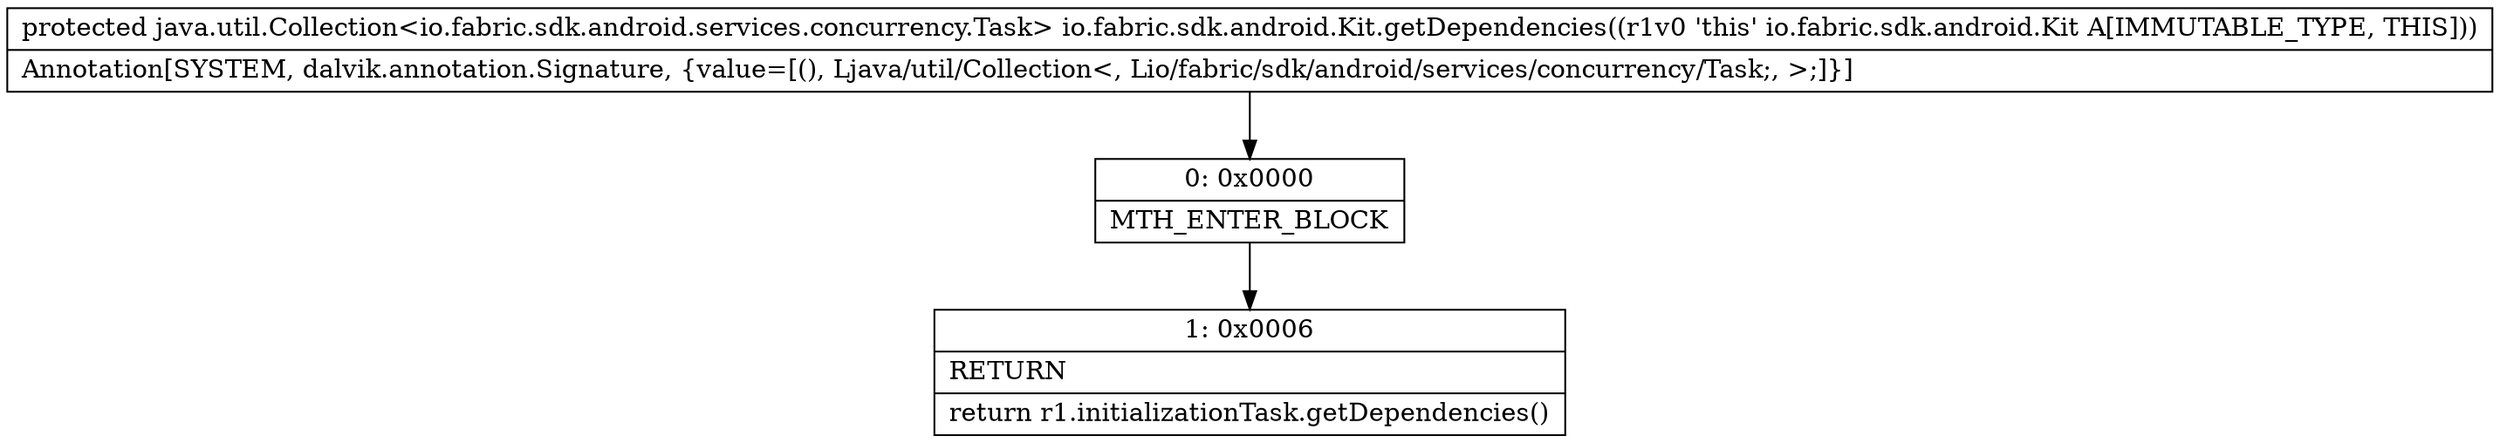 digraph "CFG forio.fabric.sdk.android.Kit.getDependencies()Ljava\/util\/Collection;" {
Node_0 [shape=record,label="{0\:\ 0x0000|MTH_ENTER_BLOCK\l}"];
Node_1 [shape=record,label="{1\:\ 0x0006|RETURN\l|return r1.initializationTask.getDependencies()\l}"];
MethodNode[shape=record,label="{protected java.util.Collection\<io.fabric.sdk.android.services.concurrency.Task\> io.fabric.sdk.android.Kit.getDependencies((r1v0 'this' io.fabric.sdk.android.Kit A[IMMUTABLE_TYPE, THIS]))  | Annotation[SYSTEM, dalvik.annotation.Signature, \{value=[(), Ljava\/util\/Collection\<, Lio\/fabric\/sdk\/android\/services\/concurrency\/Task;, \>;]\}]\l}"];
MethodNode -> Node_0;
Node_0 -> Node_1;
}

